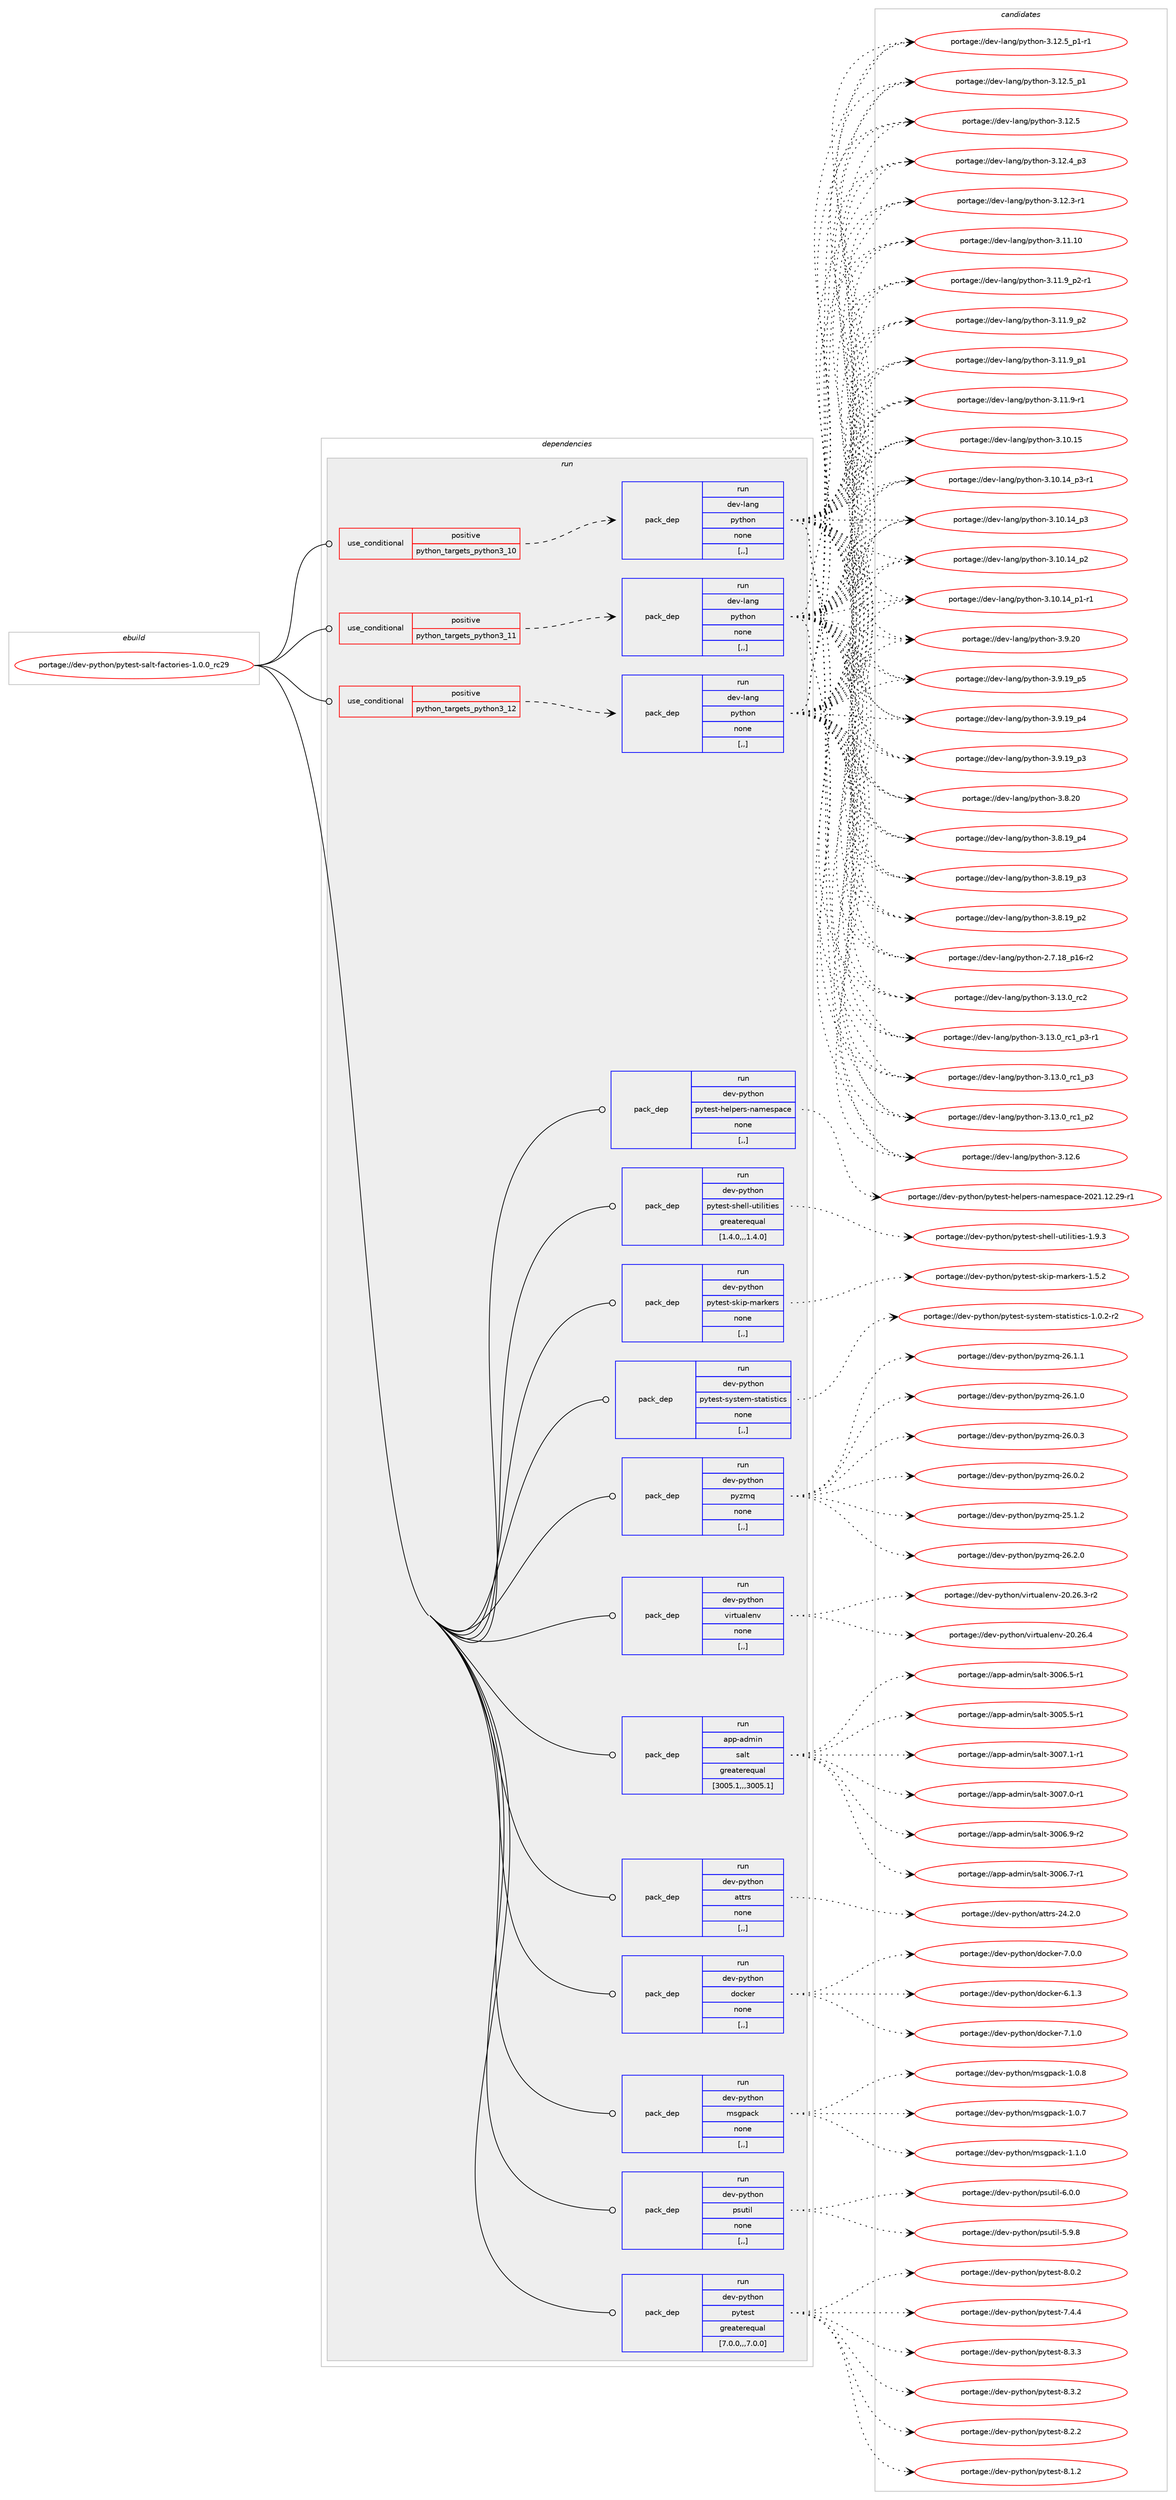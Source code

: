 digraph prolog {

# *************
# Graph options
# *************

newrank=true;
concentrate=true;
compound=true;
graph [rankdir=LR,fontname=Helvetica,fontsize=10,ranksep=1.5];#, ranksep=2.5, nodesep=0.2];
edge  [arrowhead=vee];
node  [fontname=Helvetica,fontsize=10];

# **********
# The ebuild
# **********

subgraph cluster_leftcol {
color=gray;
label=<<i>ebuild</i>>;
id [label="portage://dev-python/pytest-salt-factories-1.0.0_rc29", color=red, width=4, href="../dev-python/pytest-salt-factories-1.0.0_rc29.svg"];
}

# ****************
# The dependencies
# ****************

subgraph cluster_midcol {
color=gray;
label=<<i>dependencies</i>>;
subgraph cluster_compile {
fillcolor="#eeeeee";
style=filled;
label=<<i>compile</i>>;
}
subgraph cluster_compileandrun {
fillcolor="#eeeeee";
style=filled;
label=<<i>compile and run</i>>;
}
subgraph cluster_run {
fillcolor="#eeeeee";
style=filled;
label=<<i>run</i>>;
subgraph cond168661 {
dependency654587 [label=<<TABLE BORDER="0" CELLBORDER="1" CELLSPACING="0" CELLPADDING="4"><TR><TD ROWSPAN="3" CELLPADDING="10">use_conditional</TD></TR><TR><TD>positive</TD></TR><TR><TD>python_targets_python3_10</TD></TR></TABLE>>, shape=none, color=red];
subgraph pack481069 {
dependency654588 [label=<<TABLE BORDER="0" CELLBORDER="1" CELLSPACING="0" CELLPADDING="4" WIDTH="220"><TR><TD ROWSPAN="6" CELLPADDING="30">pack_dep</TD></TR><TR><TD WIDTH="110">run</TD></TR><TR><TD>dev-lang</TD></TR><TR><TD>python</TD></TR><TR><TD>none</TD></TR><TR><TD>[,,]</TD></TR></TABLE>>, shape=none, color=blue];
}
dependency654587:e -> dependency654588:w [weight=20,style="dashed",arrowhead="vee"];
}
id:e -> dependency654587:w [weight=20,style="solid",arrowhead="odot"];
subgraph cond168662 {
dependency654589 [label=<<TABLE BORDER="0" CELLBORDER="1" CELLSPACING="0" CELLPADDING="4"><TR><TD ROWSPAN="3" CELLPADDING="10">use_conditional</TD></TR><TR><TD>positive</TD></TR><TR><TD>python_targets_python3_11</TD></TR></TABLE>>, shape=none, color=red];
subgraph pack481070 {
dependency654590 [label=<<TABLE BORDER="0" CELLBORDER="1" CELLSPACING="0" CELLPADDING="4" WIDTH="220"><TR><TD ROWSPAN="6" CELLPADDING="30">pack_dep</TD></TR><TR><TD WIDTH="110">run</TD></TR><TR><TD>dev-lang</TD></TR><TR><TD>python</TD></TR><TR><TD>none</TD></TR><TR><TD>[,,]</TD></TR></TABLE>>, shape=none, color=blue];
}
dependency654589:e -> dependency654590:w [weight=20,style="dashed",arrowhead="vee"];
}
id:e -> dependency654589:w [weight=20,style="solid",arrowhead="odot"];
subgraph cond168663 {
dependency654591 [label=<<TABLE BORDER="0" CELLBORDER="1" CELLSPACING="0" CELLPADDING="4"><TR><TD ROWSPAN="3" CELLPADDING="10">use_conditional</TD></TR><TR><TD>positive</TD></TR><TR><TD>python_targets_python3_12</TD></TR></TABLE>>, shape=none, color=red];
subgraph pack481071 {
dependency654592 [label=<<TABLE BORDER="0" CELLBORDER="1" CELLSPACING="0" CELLPADDING="4" WIDTH="220"><TR><TD ROWSPAN="6" CELLPADDING="30">pack_dep</TD></TR><TR><TD WIDTH="110">run</TD></TR><TR><TD>dev-lang</TD></TR><TR><TD>python</TD></TR><TR><TD>none</TD></TR><TR><TD>[,,]</TD></TR></TABLE>>, shape=none, color=blue];
}
dependency654591:e -> dependency654592:w [weight=20,style="dashed",arrowhead="vee"];
}
id:e -> dependency654591:w [weight=20,style="solid",arrowhead="odot"];
subgraph pack481072 {
dependency654593 [label=<<TABLE BORDER="0" CELLBORDER="1" CELLSPACING="0" CELLPADDING="4" WIDTH="220"><TR><TD ROWSPAN="6" CELLPADDING="30">pack_dep</TD></TR><TR><TD WIDTH="110">run</TD></TR><TR><TD>app-admin</TD></TR><TR><TD>salt</TD></TR><TR><TD>greaterequal</TD></TR><TR><TD>[3005.1,,,3005.1]</TD></TR></TABLE>>, shape=none, color=blue];
}
id:e -> dependency654593:w [weight=20,style="solid",arrowhead="odot"];
subgraph pack481073 {
dependency654594 [label=<<TABLE BORDER="0" CELLBORDER="1" CELLSPACING="0" CELLPADDING="4" WIDTH="220"><TR><TD ROWSPAN="6" CELLPADDING="30">pack_dep</TD></TR><TR><TD WIDTH="110">run</TD></TR><TR><TD>dev-python</TD></TR><TR><TD>attrs</TD></TR><TR><TD>none</TD></TR><TR><TD>[,,]</TD></TR></TABLE>>, shape=none, color=blue];
}
id:e -> dependency654594:w [weight=20,style="solid",arrowhead="odot"];
subgraph pack481074 {
dependency654595 [label=<<TABLE BORDER="0" CELLBORDER="1" CELLSPACING="0" CELLPADDING="4" WIDTH="220"><TR><TD ROWSPAN="6" CELLPADDING="30">pack_dep</TD></TR><TR><TD WIDTH="110">run</TD></TR><TR><TD>dev-python</TD></TR><TR><TD>docker</TD></TR><TR><TD>none</TD></TR><TR><TD>[,,]</TD></TR></TABLE>>, shape=none, color=blue];
}
id:e -> dependency654595:w [weight=20,style="solid",arrowhead="odot"];
subgraph pack481075 {
dependency654596 [label=<<TABLE BORDER="0" CELLBORDER="1" CELLSPACING="0" CELLPADDING="4" WIDTH="220"><TR><TD ROWSPAN="6" CELLPADDING="30">pack_dep</TD></TR><TR><TD WIDTH="110">run</TD></TR><TR><TD>dev-python</TD></TR><TR><TD>msgpack</TD></TR><TR><TD>none</TD></TR><TR><TD>[,,]</TD></TR></TABLE>>, shape=none, color=blue];
}
id:e -> dependency654596:w [weight=20,style="solid",arrowhead="odot"];
subgraph pack481076 {
dependency654597 [label=<<TABLE BORDER="0" CELLBORDER="1" CELLSPACING="0" CELLPADDING="4" WIDTH="220"><TR><TD ROWSPAN="6" CELLPADDING="30">pack_dep</TD></TR><TR><TD WIDTH="110">run</TD></TR><TR><TD>dev-python</TD></TR><TR><TD>psutil</TD></TR><TR><TD>none</TD></TR><TR><TD>[,,]</TD></TR></TABLE>>, shape=none, color=blue];
}
id:e -> dependency654597:w [weight=20,style="solid",arrowhead="odot"];
subgraph pack481077 {
dependency654598 [label=<<TABLE BORDER="0" CELLBORDER="1" CELLSPACING="0" CELLPADDING="4" WIDTH="220"><TR><TD ROWSPAN="6" CELLPADDING="30">pack_dep</TD></TR><TR><TD WIDTH="110">run</TD></TR><TR><TD>dev-python</TD></TR><TR><TD>pytest</TD></TR><TR><TD>greaterequal</TD></TR><TR><TD>[7.0.0,,,7.0.0]</TD></TR></TABLE>>, shape=none, color=blue];
}
id:e -> dependency654598:w [weight=20,style="solid",arrowhead="odot"];
subgraph pack481078 {
dependency654599 [label=<<TABLE BORDER="0" CELLBORDER="1" CELLSPACING="0" CELLPADDING="4" WIDTH="220"><TR><TD ROWSPAN="6" CELLPADDING="30">pack_dep</TD></TR><TR><TD WIDTH="110">run</TD></TR><TR><TD>dev-python</TD></TR><TR><TD>pytest-helpers-namespace</TD></TR><TR><TD>none</TD></TR><TR><TD>[,,]</TD></TR></TABLE>>, shape=none, color=blue];
}
id:e -> dependency654599:w [weight=20,style="solid",arrowhead="odot"];
subgraph pack481079 {
dependency654600 [label=<<TABLE BORDER="0" CELLBORDER="1" CELLSPACING="0" CELLPADDING="4" WIDTH="220"><TR><TD ROWSPAN="6" CELLPADDING="30">pack_dep</TD></TR><TR><TD WIDTH="110">run</TD></TR><TR><TD>dev-python</TD></TR><TR><TD>pytest-shell-utilities</TD></TR><TR><TD>greaterequal</TD></TR><TR><TD>[1.4.0,,,1.4.0]</TD></TR></TABLE>>, shape=none, color=blue];
}
id:e -> dependency654600:w [weight=20,style="solid",arrowhead="odot"];
subgraph pack481080 {
dependency654601 [label=<<TABLE BORDER="0" CELLBORDER="1" CELLSPACING="0" CELLPADDING="4" WIDTH="220"><TR><TD ROWSPAN="6" CELLPADDING="30">pack_dep</TD></TR><TR><TD WIDTH="110">run</TD></TR><TR><TD>dev-python</TD></TR><TR><TD>pytest-skip-markers</TD></TR><TR><TD>none</TD></TR><TR><TD>[,,]</TD></TR></TABLE>>, shape=none, color=blue];
}
id:e -> dependency654601:w [weight=20,style="solid",arrowhead="odot"];
subgraph pack481081 {
dependency654602 [label=<<TABLE BORDER="0" CELLBORDER="1" CELLSPACING="0" CELLPADDING="4" WIDTH="220"><TR><TD ROWSPAN="6" CELLPADDING="30">pack_dep</TD></TR><TR><TD WIDTH="110">run</TD></TR><TR><TD>dev-python</TD></TR><TR><TD>pytest-system-statistics</TD></TR><TR><TD>none</TD></TR><TR><TD>[,,]</TD></TR></TABLE>>, shape=none, color=blue];
}
id:e -> dependency654602:w [weight=20,style="solid",arrowhead="odot"];
subgraph pack481082 {
dependency654603 [label=<<TABLE BORDER="0" CELLBORDER="1" CELLSPACING="0" CELLPADDING="4" WIDTH="220"><TR><TD ROWSPAN="6" CELLPADDING="30">pack_dep</TD></TR><TR><TD WIDTH="110">run</TD></TR><TR><TD>dev-python</TD></TR><TR><TD>pyzmq</TD></TR><TR><TD>none</TD></TR><TR><TD>[,,]</TD></TR></TABLE>>, shape=none, color=blue];
}
id:e -> dependency654603:w [weight=20,style="solid",arrowhead="odot"];
subgraph pack481083 {
dependency654604 [label=<<TABLE BORDER="0" CELLBORDER="1" CELLSPACING="0" CELLPADDING="4" WIDTH="220"><TR><TD ROWSPAN="6" CELLPADDING="30">pack_dep</TD></TR><TR><TD WIDTH="110">run</TD></TR><TR><TD>dev-python</TD></TR><TR><TD>virtualenv</TD></TR><TR><TD>none</TD></TR><TR><TD>[,,]</TD></TR></TABLE>>, shape=none, color=blue];
}
id:e -> dependency654604:w [weight=20,style="solid",arrowhead="odot"];
}
}

# **************
# The candidates
# **************

subgraph cluster_choices {
rank=same;
color=gray;
label=<<i>candidates</i>>;

subgraph choice481069 {
color=black;
nodesep=1;
choice10010111845108971101034711212111610411111045514649514648951149950 [label="portage://dev-lang/python-3.13.0_rc2", color=red, width=4,href="../dev-lang/python-3.13.0_rc2.svg"];
choice1001011184510897110103471121211161041111104551464951464895114994995112514511449 [label="portage://dev-lang/python-3.13.0_rc1_p3-r1", color=red, width=4,href="../dev-lang/python-3.13.0_rc1_p3-r1.svg"];
choice100101118451089711010347112121116104111110455146495146489511499499511251 [label="portage://dev-lang/python-3.13.0_rc1_p3", color=red, width=4,href="../dev-lang/python-3.13.0_rc1_p3.svg"];
choice100101118451089711010347112121116104111110455146495146489511499499511250 [label="portage://dev-lang/python-3.13.0_rc1_p2", color=red, width=4,href="../dev-lang/python-3.13.0_rc1_p2.svg"];
choice10010111845108971101034711212111610411111045514649504654 [label="portage://dev-lang/python-3.12.6", color=red, width=4,href="../dev-lang/python-3.12.6.svg"];
choice1001011184510897110103471121211161041111104551464950465395112494511449 [label="portage://dev-lang/python-3.12.5_p1-r1", color=red, width=4,href="../dev-lang/python-3.12.5_p1-r1.svg"];
choice100101118451089711010347112121116104111110455146495046539511249 [label="portage://dev-lang/python-3.12.5_p1", color=red, width=4,href="../dev-lang/python-3.12.5_p1.svg"];
choice10010111845108971101034711212111610411111045514649504653 [label="portage://dev-lang/python-3.12.5", color=red, width=4,href="../dev-lang/python-3.12.5.svg"];
choice100101118451089711010347112121116104111110455146495046529511251 [label="portage://dev-lang/python-3.12.4_p3", color=red, width=4,href="../dev-lang/python-3.12.4_p3.svg"];
choice100101118451089711010347112121116104111110455146495046514511449 [label="portage://dev-lang/python-3.12.3-r1", color=red, width=4,href="../dev-lang/python-3.12.3-r1.svg"];
choice1001011184510897110103471121211161041111104551464949464948 [label="portage://dev-lang/python-3.11.10", color=red, width=4,href="../dev-lang/python-3.11.10.svg"];
choice1001011184510897110103471121211161041111104551464949465795112504511449 [label="portage://dev-lang/python-3.11.9_p2-r1", color=red, width=4,href="../dev-lang/python-3.11.9_p2-r1.svg"];
choice100101118451089711010347112121116104111110455146494946579511250 [label="portage://dev-lang/python-3.11.9_p2", color=red, width=4,href="../dev-lang/python-3.11.9_p2.svg"];
choice100101118451089711010347112121116104111110455146494946579511249 [label="portage://dev-lang/python-3.11.9_p1", color=red, width=4,href="../dev-lang/python-3.11.9_p1.svg"];
choice100101118451089711010347112121116104111110455146494946574511449 [label="portage://dev-lang/python-3.11.9-r1", color=red, width=4,href="../dev-lang/python-3.11.9-r1.svg"];
choice1001011184510897110103471121211161041111104551464948464953 [label="portage://dev-lang/python-3.10.15", color=red, width=4,href="../dev-lang/python-3.10.15.svg"];
choice100101118451089711010347112121116104111110455146494846495295112514511449 [label="portage://dev-lang/python-3.10.14_p3-r1", color=red, width=4,href="../dev-lang/python-3.10.14_p3-r1.svg"];
choice10010111845108971101034711212111610411111045514649484649529511251 [label="portage://dev-lang/python-3.10.14_p3", color=red, width=4,href="../dev-lang/python-3.10.14_p3.svg"];
choice10010111845108971101034711212111610411111045514649484649529511250 [label="portage://dev-lang/python-3.10.14_p2", color=red, width=4,href="../dev-lang/python-3.10.14_p2.svg"];
choice100101118451089711010347112121116104111110455146494846495295112494511449 [label="portage://dev-lang/python-3.10.14_p1-r1", color=red, width=4,href="../dev-lang/python-3.10.14_p1-r1.svg"];
choice10010111845108971101034711212111610411111045514657465048 [label="portage://dev-lang/python-3.9.20", color=red, width=4,href="../dev-lang/python-3.9.20.svg"];
choice100101118451089711010347112121116104111110455146574649579511253 [label="portage://dev-lang/python-3.9.19_p5", color=red, width=4,href="../dev-lang/python-3.9.19_p5.svg"];
choice100101118451089711010347112121116104111110455146574649579511252 [label="portage://dev-lang/python-3.9.19_p4", color=red, width=4,href="../dev-lang/python-3.9.19_p4.svg"];
choice100101118451089711010347112121116104111110455146574649579511251 [label="portage://dev-lang/python-3.9.19_p3", color=red, width=4,href="../dev-lang/python-3.9.19_p3.svg"];
choice10010111845108971101034711212111610411111045514656465048 [label="portage://dev-lang/python-3.8.20", color=red, width=4,href="../dev-lang/python-3.8.20.svg"];
choice100101118451089711010347112121116104111110455146564649579511252 [label="portage://dev-lang/python-3.8.19_p4", color=red, width=4,href="../dev-lang/python-3.8.19_p4.svg"];
choice100101118451089711010347112121116104111110455146564649579511251 [label="portage://dev-lang/python-3.8.19_p3", color=red, width=4,href="../dev-lang/python-3.8.19_p3.svg"];
choice100101118451089711010347112121116104111110455146564649579511250 [label="portage://dev-lang/python-3.8.19_p2", color=red, width=4,href="../dev-lang/python-3.8.19_p2.svg"];
choice100101118451089711010347112121116104111110455046554649569511249544511450 [label="portage://dev-lang/python-2.7.18_p16-r2", color=red, width=4,href="../dev-lang/python-2.7.18_p16-r2.svg"];
dependency654588:e -> choice10010111845108971101034711212111610411111045514649514648951149950:w [style=dotted,weight="100"];
dependency654588:e -> choice1001011184510897110103471121211161041111104551464951464895114994995112514511449:w [style=dotted,weight="100"];
dependency654588:e -> choice100101118451089711010347112121116104111110455146495146489511499499511251:w [style=dotted,weight="100"];
dependency654588:e -> choice100101118451089711010347112121116104111110455146495146489511499499511250:w [style=dotted,weight="100"];
dependency654588:e -> choice10010111845108971101034711212111610411111045514649504654:w [style=dotted,weight="100"];
dependency654588:e -> choice1001011184510897110103471121211161041111104551464950465395112494511449:w [style=dotted,weight="100"];
dependency654588:e -> choice100101118451089711010347112121116104111110455146495046539511249:w [style=dotted,weight="100"];
dependency654588:e -> choice10010111845108971101034711212111610411111045514649504653:w [style=dotted,weight="100"];
dependency654588:e -> choice100101118451089711010347112121116104111110455146495046529511251:w [style=dotted,weight="100"];
dependency654588:e -> choice100101118451089711010347112121116104111110455146495046514511449:w [style=dotted,weight="100"];
dependency654588:e -> choice1001011184510897110103471121211161041111104551464949464948:w [style=dotted,weight="100"];
dependency654588:e -> choice1001011184510897110103471121211161041111104551464949465795112504511449:w [style=dotted,weight="100"];
dependency654588:e -> choice100101118451089711010347112121116104111110455146494946579511250:w [style=dotted,weight="100"];
dependency654588:e -> choice100101118451089711010347112121116104111110455146494946579511249:w [style=dotted,weight="100"];
dependency654588:e -> choice100101118451089711010347112121116104111110455146494946574511449:w [style=dotted,weight="100"];
dependency654588:e -> choice1001011184510897110103471121211161041111104551464948464953:w [style=dotted,weight="100"];
dependency654588:e -> choice100101118451089711010347112121116104111110455146494846495295112514511449:w [style=dotted,weight="100"];
dependency654588:e -> choice10010111845108971101034711212111610411111045514649484649529511251:w [style=dotted,weight="100"];
dependency654588:e -> choice10010111845108971101034711212111610411111045514649484649529511250:w [style=dotted,weight="100"];
dependency654588:e -> choice100101118451089711010347112121116104111110455146494846495295112494511449:w [style=dotted,weight="100"];
dependency654588:e -> choice10010111845108971101034711212111610411111045514657465048:w [style=dotted,weight="100"];
dependency654588:e -> choice100101118451089711010347112121116104111110455146574649579511253:w [style=dotted,weight="100"];
dependency654588:e -> choice100101118451089711010347112121116104111110455146574649579511252:w [style=dotted,weight="100"];
dependency654588:e -> choice100101118451089711010347112121116104111110455146574649579511251:w [style=dotted,weight="100"];
dependency654588:e -> choice10010111845108971101034711212111610411111045514656465048:w [style=dotted,weight="100"];
dependency654588:e -> choice100101118451089711010347112121116104111110455146564649579511252:w [style=dotted,weight="100"];
dependency654588:e -> choice100101118451089711010347112121116104111110455146564649579511251:w [style=dotted,weight="100"];
dependency654588:e -> choice100101118451089711010347112121116104111110455146564649579511250:w [style=dotted,weight="100"];
dependency654588:e -> choice100101118451089711010347112121116104111110455046554649569511249544511450:w [style=dotted,weight="100"];
}
subgraph choice481070 {
color=black;
nodesep=1;
choice10010111845108971101034711212111610411111045514649514648951149950 [label="portage://dev-lang/python-3.13.0_rc2", color=red, width=4,href="../dev-lang/python-3.13.0_rc2.svg"];
choice1001011184510897110103471121211161041111104551464951464895114994995112514511449 [label="portage://dev-lang/python-3.13.0_rc1_p3-r1", color=red, width=4,href="../dev-lang/python-3.13.0_rc1_p3-r1.svg"];
choice100101118451089711010347112121116104111110455146495146489511499499511251 [label="portage://dev-lang/python-3.13.0_rc1_p3", color=red, width=4,href="../dev-lang/python-3.13.0_rc1_p3.svg"];
choice100101118451089711010347112121116104111110455146495146489511499499511250 [label="portage://dev-lang/python-3.13.0_rc1_p2", color=red, width=4,href="../dev-lang/python-3.13.0_rc1_p2.svg"];
choice10010111845108971101034711212111610411111045514649504654 [label="portage://dev-lang/python-3.12.6", color=red, width=4,href="../dev-lang/python-3.12.6.svg"];
choice1001011184510897110103471121211161041111104551464950465395112494511449 [label="portage://dev-lang/python-3.12.5_p1-r1", color=red, width=4,href="../dev-lang/python-3.12.5_p1-r1.svg"];
choice100101118451089711010347112121116104111110455146495046539511249 [label="portage://dev-lang/python-3.12.5_p1", color=red, width=4,href="../dev-lang/python-3.12.5_p1.svg"];
choice10010111845108971101034711212111610411111045514649504653 [label="portage://dev-lang/python-3.12.5", color=red, width=4,href="../dev-lang/python-3.12.5.svg"];
choice100101118451089711010347112121116104111110455146495046529511251 [label="portage://dev-lang/python-3.12.4_p3", color=red, width=4,href="../dev-lang/python-3.12.4_p3.svg"];
choice100101118451089711010347112121116104111110455146495046514511449 [label="portage://dev-lang/python-3.12.3-r1", color=red, width=4,href="../dev-lang/python-3.12.3-r1.svg"];
choice1001011184510897110103471121211161041111104551464949464948 [label="portage://dev-lang/python-3.11.10", color=red, width=4,href="../dev-lang/python-3.11.10.svg"];
choice1001011184510897110103471121211161041111104551464949465795112504511449 [label="portage://dev-lang/python-3.11.9_p2-r1", color=red, width=4,href="../dev-lang/python-3.11.9_p2-r1.svg"];
choice100101118451089711010347112121116104111110455146494946579511250 [label="portage://dev-lang/python-3.11.9_p2", color=red, width=4,href="../dev-lang/python-3.11.9_p2.svg"];
choice100101118451089711010347112121116104111110455146494946579511249 [label="portage://dev-lang/python-3.11.9_p1", color=red, width=4,href="../dev-lang/python-3.11.9_p1.svg"];
choice100101118451089711010347112121116104111110455146494946574511449 [label="portage://dev-lang/python-3.11.9-r1", color=red, width=4,href="../dev-lang/python-3.11.9-r1.svg"];
choice1001011184510897110103471121211161041111104551464948464953 [label="portage://dev-lang/python-3.10.15", color=red, width=4,href="../dev-lang/python-3.10.15.svg"];
choice100101118451089711010347112121116104111110455146494846495295112514511449 [label="portage://dev-lang/python-3.10.14_p3-r1", color=red, width=4,href="../dev-lang/python-3.10.14_p3-r1.svg"];
choice10010111845108971101034711212111610411111045514649484649529511251 [label="portage://dev-lang/python-3.10.14_p3", color=red, width=4,href="../dev-lang/python-3.10.14_p3.svg"];
choice10010111845108971101034711212111610411111045514649484649529511250 [label="portage://dev-lang/python-3.10.14_p2", color=red, width=4,href="../dev-lang/python-3.10.14_p2.svg"];
choice100101118451089711010347112121116104111110455146494846495295112494511449 [label="portage://dev-lang/python-3.10.14_p1-r1", color=red, width=4,href="../dev-lang/python-3.10.14_p1-r1.svg"];
choice10010111845108971101034711212111610411111045514657465048 [label="portage://dev-lang/python-3.9.20", color=red, width=4,href="../dev-lang/python-3.9.20.svg"];
choice100101118451089711010347112121116104111110455146574649579511253 [label="portage://dev-lang/python-3.9.19_p5", color=red, width=4,href="../dev-lang/python-3.9.19_p5.svg"];
choice100101118451089711010347112121116104111110455146574649579511252 [label="portage://dev-lang/python-3.9.19_p4", color=red, width=4,href="../dev-lang/python-3.9.19_p4.svg"];
choice100101118451089711010347112121116104111110455146574649579511251 [label="portage://dev-lang/python-3.9.19_p3", color=red, width=4,href="../dev-lang/python-3.9.19_p3.svg"];
choice10010111845108971101034711212111610411111045514656465048 [label="portage://dev-lang/python-3.8.20", color=red, width=4,href="../dev-lang/python-3.8.20.svg"];
choice100101118451089711010347112121116104111110455146564649579511252 [label="portage://dev-lang/python-3.8.19_p4", color=red, width=4,href="../dev-lang/python-3.8.19_p4.svg"];
choice100101118451089711010347112121116104111110455146564649579511251 [label="portage://dev-lang/python-3.8.19_p3", color=red, width=4,href="../dev-lang/python-3.8.19_p3.svg"];
choice100101118451089711010347112121116104111110455146564649579511250 [label="portage://dev-lang/python-3.8.19_p2", color=red, width=4,href="../dev-lang/python-3.8.19_p2.svg"];
choice100101118451089711010347112121116104111110455046554649569511249544511450 [label="portage://dev-lang/python-2.7.18_p16-r2", color=red, width=4,href="../dev-lang/python-2.7.18_p16-r2.svg"];
dependency654590:e -> choice10010111845108971101034711212111610411111045514649514648951149950:w [style=dotted,weight="100"];
dependency654590:e -> choice1001011184510897110103471121211161041111104551464951464895114994995112514511449:w [style=dotted,weight="100"];
dependency654590:e -> choice100101118451089711010347112121116104111110455146495146489511499499511251:w [style=dotted,weight="100"];
dependency654590:e -> choice100101118451089711010347112121116104111110455146495146489511499499511250:w [style=dotted,weight="100"];
dependency654590:e -> choice10010111845108971101034711212111610411111045514649504654:w [style=dotted,weight="100"];
dependency654590:e -> choice1001011184510897110103471121211161041111104551464950465395112494511449:w [style=dotted,weight="100"];
dependency654590:e -> choice100101118451089711010347112121116104111110455146495046539511249:w [style=dotted,weight="100"];
dependency654590:e -> choice10010111845108971101034711212111610411111045514649504653:w [style=dotted,weight="100"];
dependency654590:e -> choice100101118451089711010347112121116104111110455146495046529511251:w [style=dotted,weight="100"];
dependency654590:e -> choice100101118451089711010347112121116104111110455146495046514511449:w [style=dotted,weight="100"];
dependency654590:e -> choice1001011184510897110103471121211161041111104551464949464948:w [style=dotted,weight="100"];
dependency654590:e -> choice1001011184510897110103471121211161041111104551464949465795112504511449:w [style=dotted,weight="100"];
dependency654590:e -> choice100101118451089711010347112121116104111110455146494946579511250:w [style=dotted,weight="100"];
dependency654590:e -> choice100101118451089711010347112121116104111110455146494946579511249:w [style=dotted,weight="100"];
dependency654590:e -> choice100101118451089711010347112121116104111110455146494946574511449:w [style=dotted,weight="100"];
dependency654590:e -> choice1001011184510897110103471121211161041111104551464948464953:w [style=dotted,weight="100"];
dependency654590:e -> choice100101118451089711010347112121116104111110455146494846495295112514511449:w [style=dotted,weight="100"];
dependency654590:e -> choice10010111845108971101034711212111610411111045514649484649529511251:w [style=dotted,weight="100"];
dependency654590:e -> choice10010111845108971101034711212111610411111045514649484649529511250:w [style=dotted,weight="100"];
dependency654590:e -> choice100101118451089711010347112121116104111110455146494846495295112494511449:w [style=dotted,weight="100"];
dependency654590:e -> choice10010111845108971101034711212111610411111045514657465048:w [style=dotted,weight="100"];
dependency654590:e -> choice100101118451089711010347112121116104111110455146574649579511253:w [style=dotted,weight="100"];
dependency654590:e -> choice100101118451089711010347112121116104111110455146574649579511252:w [style=dotted,weight="100"];
dependency654590:e -> choice100101118451089711010347112121116104111110455146574649579511251:w [style=dotted,weight="100"];
dependency654590:e -> choice10010111845108971101034711212111610411111045514656465048:w [style=dotted,weight="100"];
dependency654590:e -> choice100101118451089711010347112121116104111110455146564649579511252:w [style=dotted,weight="100"];
dependency654590:e -> choice100101118451089711010347112121116104111110455146564649579511251:w [style=dotted,weight="100"];
dependency654590:e -> choice100101118451089711010347112121116104111110455146564649579511250:w [style=dotted,weight="100"];
dependency654590:e -> choice100101118451089711010347112121116104111110455046554649569511249544511450:w [style=dotted,weight="100"];
}
subgraph choice481071 {
color=black;
nodesep=1;
choice10010111845108971101034711212111610411111045514649514648951149950 [label="portage://dev-lang/python-3.13.0_rc2", color=red, width=4,href="../dev-lang/python-3.13.0_rc2.svg"];
choice1001011184510897110103471121211161041111104551464951464895114994995112514511449 [label="portage://dev-lang/python-3.13.0_rc1_p3-r1", color=red, width=4,href="../dev-lang/python-3.13.0_rc1_p3-r1.svg"];
choice100101118451089711010347112121116104111110455146495146489511499499511251 [label="portage://dev-lang/python-3.13.0_rc1_p3", color=red, width=4,href="../dev-lang/python-3.13.0_rc1_p3.svg"];
choice100101118451089711010347112121116104111110455146495146489511499499511250 [label="portage://dev-lang/python-3.13.0_rc1_p2", color=red, width=4,href="../dev-lang/python-3.13.0_rc1_p2.svg"];
choice10010111845108971101034711212111610411111045514649504654 [label="portage://dev-lang/python-3.12.6", color=red, width=4,href="../dev-lang/python-3.12.6.svg"];
choice1001011184510897110103471121211161041111104551464950465395112494511449 [label="portage://dev-lang/python-3.12.5_p1-r1", color=red, width=4,href="../dev-lang/python-3.12.5_p1-r1.svg"];
choice100101118451089711010347112121116104111110455146495046539511249 [label="portage://dev-lang/python-3.12.5_p1", color=red, width=4,href="../dev-lang/python-3.12.5_p1.svg"];
choice10010111845108971101034711212111610411111045514649504653 [label="portage://dev-lang/python-3.12.5", color=red, width=4,href="../dev-lang/python-3.12.5.svg"];
choice100101118451089711010347112121116104111110455146495046529511251 [label="portage://dev-lang/python-3.12.4_p3", color=red, width=4,href="../dev-lang/python-3.12.4_p3.svg"];
choice100101118451089711010347112121116104111110455146495046514511449 [label="portage://dev-lang/python-3.12.3-r1", color=red, width=4,href="../dev-lang/python-3.12.3-r1.svg"];
choice1001011184510897110103471121211161041111104551464949464948 [label="portage://dev-lang/python-3.11.10", color=red, width=4,href="../dev-lang/python-3.11.10.svg"];
choice1001011184510897110103471121211161041111104551464949465795112504511449 [label="portage://dev-lang/python-3.11.9_p2-r1", color=red, width=4,href="../dev-lang/python-3.11.9_p2-r1.svg"];
choice100101118451089711010347112121116104111110455146494946579511250 [label="portage://dev-lang/python-3.11.9_p2", color=red, width=4,href="../dev-lang/python-3.11.9_p2.svg"];
choice100101118451089711010347112121116104111110455146494946579511249 [label="portage://dev-lang/python-3.11.9_p1", color=red, width=4,href="../dev-lang/python-3.11.9_p1.svg"];
choice100101118451089711010347112121116104111110455146494946574511449 [label="portage://dev-lang/python-3.11.9-r1", color=red, width=4,href="../dev-lang/python-3.11.9-r1.svg"];
choice1001011184510897110103471121211161041111104551464948464953 [label="portage://dev-lang/python-3.10.15", color=red, width=4,href="../dev-lang/python-3.10.15.svg"];
choice100101118451089711010347112121116104111110455146494846495295112514511449 [label="portage://dev-lang/python-3.10.14_p3-r1", color=red, width=4,href="../dev-lang/python-3.10.14_p3-r1.svg"];
choice10010111845108971101034711212111610411111045514649484649529511251 [label="portage://dev-lang/python-3.10.14_p3", color=red, width=4,href="../dev-lang/python-3.10.14_p3.svg"];
choice10010111845108971101034711212111610411111045514649484649529511250 [label="portage://dev-lang/python-3.10.14_p2", color=red, width=4,href="../dev-lang/python-3.10.14_p2.svg"];
choice100101118451089711010347112121116104111110455146494846495295112494511449 [label="portage://dev-lang/python-3.10.14_p1-r1", color=red, width=4,href="../dev-lang/python-3.10.14_p1-r1.svg"];
choice10010111845108971101034711212111610411111045514657465048 [label="portage://dev-lang/python-3.9.20", color=red, width=4,href="../dev-lang/python-3.9.20.svg"];
choice100101118451089711010347112121116104111110455146574649579511253 [label="portage://dev-lang/python-3.9.19_p5", color=red, width=4,href="../dev-lang/python-3.9.19_p5.svg"];
choice100101118451089711010347112121116104111110455146574649579511252 [label="portage://dev-lang/python-3.9.19_p4", color=red, width=4,href="../dev-lang/python-3.9.19_p4.svg"];
choice100101118451089711010347112121116104111110455146574649579511251 [label="portage://dev-lang/python-3.9.19_p3", color=red, width=4,href="../dev-lang/python-3.9.19_p3.svg"];
choice10010111845108971101034711212111610411111045514656465048 [label="portage://dev-lang/python-3.8.20", color=red, width=4,href="../dev-lang/python-3.8.20.svg"];
choice100101118451089711010347112121116104111110455146564649579511252 [label="portage://dev-lang/python-3.8.19_p4", color=red, width=4,href="../dev-lang/python-3.8.19_p4.svg"];
choice100101118451089711010347112121116104111110455146564649579511251 [label="portage://dev-lang/python-3.8.19_p3", color=red, width=4,href="../dev-lang/python-3.8.19_p3.svg"];
choice100101118451089711010347112121116104111110455146564649579511250 [label="portage://dev-lang/python-3.8.19_p2", color=red, width=4,href="../dev-lang/python-3.8.19_p2.svg"];
choice100101118451089711010347112121116104111110455046554649569511249544511450 [label="portage://dev-lang/python-2.7.18_p16-r2", color=red, width=4,href="../dev-lang/python-2.7.18_p16-r2.svg"];
dependency654592:e -> choice10010111845108971101034711212111610411111045514649514648951149950:w [style=dotted,weight="100"];
dependency654592:e -> choice1001011184510897110103471121211161041111104551464951464895114994995112514511449:w [style=dotted,weight="100"];
dependency654592:e -> choice100101118451089711010347112121116104111110455146495146489511499499511251:w [style=dotted,weight="100"];
dependency654592:e -> choice100101118451089711010347112121116104111110455146495146489511499499511250:w [style=dotted,weight="100"];
dependency654592:e -> choice10010111845108971101034711212111610411111045514649504654:w [style=dotted,weight="100"];
dependency654592:e -> choice1001011184510897110103471121211161041111104551464950465395112494511449:w [style=dotted,weight="100"];
dependency654592:e -> choice100101118451089711010347112121116104111110455146495046539511249:w [style=dotted,weight="100"];
dependency654592:e -> choice10010111845108971101034711212111610411111045514649504653:w [style=dotted,weight="100"];
dependency654592:e -> choice100101118451089711010347112121116104111110455146495046529511251:w [style=dotted,weight="100"];
dependency654592:e -> choice100101118451089711010347112121116104111110455146495046514511449:w [style=dotted,weight="100"];
dependency654592:e -> choice1001011184510897110103471121211161041111104551464949464948:w [style=dotted,weight="100"];
dependency654592:e -> choice1001011184510897110103471121211161041111104551464949465795112504511449:w [style=dotted,weight="100"];
dependency654592:e -> choice100101118451089711010347112121116104111110455146494946579511250:w [style=dotted,weight="100"];
dependency654592:e -> choice100101118451089711010347112121116104111110455146494946579511249:w [style=dotted,weight="100"];
dependency654592:e -> choice100101118451089711010347112121116104111110455146494946574511449:w [style=dotted,weight="100"];
dependency654592:e -> choice1001011184510897110103471121211161041111104551464948464953:w [style=dotted,weight="100"];
dependency654592:e -> choice100101118451089711010347112121116104111110455146494846495295112514511449:w [style=dotted,weight="100"];
dependency654592:e -> choice10010111845108971101034711212111610411111045514649484649529511251:w [style=dotted,weight="100"];
dependency654592:e -> choice10010111845108971101034711212111610411111045514649484649529511250:w [style=dotted,weight="100"];
dependency654592:e -> choice100101118451089711010347112121116104111110455146494846495295112494511449:w [style=dotted,weight="100"];
dependency654592:e -> choice10010111845108971101034711212111610411111045514657465048:w [style=dotted,weight="100"];
dependency654592:e -> choice100101118451089711010347112121116104111110455146574649579511253:w [style=dotted,weight="100"];
dependency654592:e -> choice100101118451089711010347112121116104111110455146574649579511252:w [style=dotted,weight="100"];
dependency654592:e -> choice100101118451089711010347112121116104111110455146574649579511251:w [style=dotted,weight="100"];
dependency654592:e -> choice10010111845108971101034711212111610411111045514656465048:w [style=dotted,weight="100"];
dependency654592:e -> choice100101118451089711010347112121116104111110455146564649579511252:w [style=dotted,weight="100"];
dependency654592:e -> choice100101118451089711010347112121116104111110455146564649579511251:w [style=dotted,weight="100"];
dependency654592:e -> choice100101118451089711010347112121116104111110455146564649579511250:w [style=dotted,weight="100"];
dependency654592:e -> choice100101118451089711010347112121116104111110455046554649569511249544511450:w [style=dotted,weight="100"];
}
subgraph choice481072 {
color=black;
nodesep=1;
choice9711211245971001091051104711597108116455148485546494511449 [label="portage://app-admin/salt-3007.1-r1", color=red, width=4,href="../app-admin/salt-3007.1-r1.svg"];
choice9711211245971001091051104711597108116455148485546484511449 [label="portage://app-admin/salt-3007.0-r1", color=red, width=4,href="../app-admin/salt-3007.0-r1.svg"];
choice9711211245971001091051104711597108116455148485446574511450 [label="portage://app-admin/salt-3006.9-r2", color=red, width=4,href="../app-admin/salt-3006.9-r2.svg"];
choice9711211245971001091051104711597108116455148485446554511449 [label="portage://app-admin/salt-3006.7-r1", color=red, width=4,href="../app-admin/salt-3006.7-r1.svg"];
choice9711211245971001091051104711597108116455148485446534511449 [label="portage://app-admin/salt-3006.5-r1", color=red, width=4,href="../app-admin/salt-3006.5-r1.svg"];
choice9711211245971001091051104711597108116455148485346534511449 [label="portage://app-admin/salt-3005.5-r1", color=red, width=4,href="../app-admin/salt-3005.5-r1.svg"];
dependency654593:e -> choice9711211245971001091051104711597108116455148485546494511449:w [style=dotted,weight="100"];
dependency654593:e -> choice9711211245971001091051104711597108116455148485546484511449:w [style=dotted,weight="100"];
dependency654593:e -> choice9711211245971001091051104711597108116455148485446574511450:w [style=dotted,weight="100"];
dependency654593:e -> choice9711211245971001091051104711597108116455148485446554511449:w [style=dotted,weight="100"];
dependency654593:e -> choice9711211245971001091051104711597108116455148485446534511449:w [style=dotted,weight="100"];
dependency654593:e -> choice9711211245971001091051104711597108116455148485346534511449:w [style=dotted,weight="100"];
}
subgraph choice481073 {
color=black;
nodesep=1;
choice10010111845112121116104111110479711611611411545505246504648 [label="portage://dev-python/attrs-24.2.0", color=red, width=4,href="../dev-python/attrs-24.2.0.svg"];
dependency654594:e -> choice10010111845112121116104111110479711611611411545505246504648:w [style=dotted,weight="100"];
}
subgraph choice481074 {
color=black;
nodesep=1;
choice100101118451121211161041111104710011199107101114455546494648 [label="portage://dev-python/docker-7.1.0", color=red, width=4,href="../dev-python/docker-7.1.0.svg"];
choice100101118451121211161041111104710011199107101114455546484648 [label="portage://dev-python/docker-7.0.0", color=red, width=4,href="../dev-python/docker-7.0.0.svg"];
choice100101118451121211161041111104710011199107101114455446494651 [label="portage://dev-python/docker-6.1.3", color=red, width=4,href="../dev-python/docker-6.1.3.svg"];
dependency654595:e -> choice100101118451121211161041111104710011199107101114455546494648:w [style=dotted,weight="100"];
dependency654595:e -> choice100101118451121211161041111104710011199107101114455546484648:w [style=dotted,weight="100"];
dependency654595:e -> choice100101118451121211161041111104710011199107101114455446494651:w [style=dotted,weight="100"];
}
subgraph choice481075 {
color=black;
nodesep=1;
choice10010111845112121116104111110471091151031129799107454946494648 [label="portage://dev-python/msgpack-1.1.0", color=red, width=4,href="../dev-python/msgpack-1.1.0.svg"];
choice10010111845112121116104111110471091151031129799107454946484656 [label="portage://dev-python/msgpack-1.0.8", color=red, width=4,href="../dev-python/msgpack-1.0.8.svg"];
choice10010111845112121116104111110471091151031129799107454946484655 [label="portage://dev-python/msgpack-1.0.7", color=red, width=4,href="../dev-python/msgpack-1.0.7.svg"];
dependency654596:e -> choice10010111845112121116104111110471091151031129799107454946494648:w [style=dotted,weight="100"];
dependency654596:e -> choice10010111845112121116104111110471091151031129799107454946484656:w [style=dotted,weight="100"];
dependency654596:e -> choice10010111845112121116104111110471091151031129799107454946484655:w [style=dotted,weight="100"];
}
subgraph choice481076 {
color=black;
nodesep=1;
choice1001011184511212111610411111047112115117116105108455446484648 [label="portage://dev-python/psutil-6.0.0", color=red, width=4,href="../dev-python/psutil-6.0.0.svg"];
choice1001011184511212111610411111047112115117116105108455346574656 [label="portage://dev-python/psutil-5.9.8", color=red, width=4,href="../dev-python/psutil-5.9.8.svg"];
dependency654597:e -> choice1001011184511212111610411111047112115117116105108455446484648:w [style=dotted,weight="100"];
dependency654597:e -> choice1001011184511212111610411111047112115117116105108455346574656:w [style=dotted,weight="100"];
}
subgraph choice481077 {
color=black;
nodesep=1;
choice1001011184511212111610411111047112121116101115116455646514651 [label="portage://dev-python/pytest-8.3.3", color=red, width=4,href="../dev-python/pytest-8.3.3.svg"];
choice1001011184511212111610411111047112121116101115116455646514650 [label="portage://dev-python/pytest-8.3.2", color=red, width=4,href="../dev-python/pytest-8.3.2.svg"];
choice1001011184511212111610411111047112121116101115116455646504650 [label="portage://dev-python/pytest-8.2.2", color=red, width=4,href="../dev-python/pytest-8.2.2.svg"];
choice1001011184511212111610411111047112121116101115116455646494650 [label="portage://dev-python/pytest-8.1.2", color=red, width=4,href="../dev-python/pytest-8.1.2.svg"];
choice1001011184511212111610411111047112121116101115116455646484650 [label="portage://dev-python/pytest-8.0.2", color=red, width=4,href="../dev-python/pytest-8.0.2.svg"];
choice1001011184511212111610411111047112121116101115116455546524652 [label="portage://dev-python/pytest-7.4.4", color=red, width=4,href="../dev-python/pytest-7.4.4.svg"];
dependency654598:e -> choice1001011184511212111610411111047112121116101115116455646514651:w [style=dotted,weight="100"];
dependency654598:e -> choice1001011184511212111610411111047112121116101115116455646514650:w [style=dotted,weight="100"];
dependency654598:e -> choice1001011184511212111610411111047112121116101115116455646504650:w [style=dotted,weight="100"];
dependency654598:e -> choice1001011184511212111610411111047112121116101115116455646494650:w [style=dotted,weight="100"];
dependency654598:e -> choice1001011184511212111610411111047112121116101115116455646484650:w [style=dotted,weight="100"];
dependency654598:e -> choice1001011184511212111610411111047112121116101115116455546524652:w [style=dotted,weight="100"];
}
subgraph choice481078 {
color=black;
nodesep=1;
choice1001011184511212111610411111047112121116101115116451041011081121011141154511097109101115112979910145504850494649504650574511449 [label="portage://dev-python/pytest-helpers-namespace-2021.12.29-r1", color=red, width=4,href="../dev-python/pytest-helpers-namespace-2021.12.29-r1.svg"];
dependency654599:e -> choice1001011184511212111610411111047112121116101115116451041011081121011141154511097109101115112979910145504850494649504650574511449:w [style=dotted,weight="100"];
}
subgraph choice481079 {
color=black;
nodesep=1;
choice10010111845112121116104111110471121211161011151164511510410110810845117116105108105116105101115454946574651 [label="portage://dev-python/pytest-shell-utilities-1.9.3", color=red, width=4,href="../dev-python/pytest-shell-utilities-1.9.3.svg"];
dependency654600:e -> choice10010111845112121116104111110471121211161011151164511510410110810845117116105108105116105101115454946574651:w [style=dotted,weight="100"];
}
subgraph choice481080 {
color=black;
nodesep=1;
choice1001011184511212111610411111047112121116101115116451151071051124510997114107101114115454946534650 [label="portage://dev-python/pytest-skip-markers-1.5.2", color=red, width=4,href="../dev-python/pytest-skip-markers-1.5.2.svg"];
dependency654601:e -> choice1001011184511212111610411111047112121116101115116451151071051124510997114107101114115454946534650:w [style=dotted,weight="100"];
}
subgraph choice481081 {
color=black;
nodesep=1;
choice1001011184511212111610411111047112121116101115116451151211151161011094511511697116105115116105991154549464846504511450 [label="portage://dev-python/pytest-system-statistics-1.0.2-r2", color=red, width=4,href="../dev-python/pytest-system-statistics-1.0.2-r2.svg"];
dependency654602:e -> choice1001011184511212111610411111047112121116101115116451151211151161011094511511697116105115116105991154549464846504511450:w [style=dotted,weight="100"];
}
subgraph choice481082 {
color=black;
nodesep=1;
choice100101118451121211161041111104711212112210911345505446504648 [label="portage://dev-python/pyzmq-26.2.0", color=red, width=4,href="../dev-python/pyzmq-26.2.0.svg"];
choice100101118451121211161041111104711212112210911345505446494649 [label="portage://dev-python/pyzmq-26.1.1", color=red, width=4,href="../dev-python/pyzmq-26.1.1.svg"];
choice100101118451121211161041111104711212112210911345505446494648 [label="portage://dev-python/pyzmq-26.1.0", color=red, width=4,href="../dev-python/pyzmq-26.1.0.svg"];
choice100101118451121211161041111104711212112210911345505446484651 [label="portage://dev-python/pyzmq-26.0.3", color=red, width=4,href="../dev-python/pyzmq-26.0.3.svg"];
choice100101118451121211161041111104711212112210911345505446484650 [label="portage://dev-python/pyzmq-26.0.2", color=red, width=4,href="../dev-python/pyzmq-26.0.2.svg"];
choice100101118451121211161041111104711212112210911345505346494650 [label="portage://dev-python/pyzmq-25.1.2", color=red, width=4,href="../dev-python/pyzmq-25.1.2.svg"];
dependency654603:e -> choice100101118451121211161041111104711212112210911345505446504648:w [style=dotted,weight="100"];
dependency654603:e -> choice100101118451121211161041111104711212112210911345505446494649:w [style=dotted,weight="100"];
dependency654603:e -> choice100101118451121211161041111104711212112210911345505446494648:w [style=dotted,weight="100"];
dependency654603:e -> choice100101118451121211161041111104711212112210911345505446484651:w [style=dotted,weight="100"];
dependency654603:e -> choice100101118451121211161041111104711212112210911345505446484650:w [style=dotted,weight="100"];
dependency654603:e -> choice100101118451121211161041111104711212112210911345505346494650:w [style=dotted,weight="100"];
}
subgraph choice481083 {
color=black;
nodesep=1;
choice1001011184511212111610411111047118105114116117971081011101184550484650544652 [label="portage://dev-python/virtualenv-20.26.4", color=red, width=4,href="../dev-python/virtualenv-20.26.4.svg"];
choice10010111845112121116104111110471181051141161179710810111011845504846505446514511450 [label="portage://dev-python/virtualenv-20.26.3-r2", color=red, width=4,href="../dev-python/virtualenv-20.26.3-r2.svg"];
dependency654604:e -> choice1001011184511212111610411111047118105114116117971081011101184550484650544652:w [style=dotted,weight="100"];
dependency654604:e -> choice10010111845112121116104111110471181051141161179710810111011845504846505446514511450:w [style=dotted,weight="100"];
}
}

}

